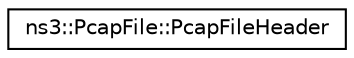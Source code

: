 digraph "Graphical Class Hierarchy"
{
 // LATEX_PDF_SIZE
  edge [fontname="Helvetica",fontsize="10",labelfontname="Helvetica",labelfontsize="10"];
  node [fontname="Helvetica",fontsize="10",shape=record];
  rankdir="LR";
  Node0 [label="ns3::PcapFile::PcapFileHeader",height=0.2,width=0.4,color="black", fillcolor="white", style="filled",URL="$structns3_1_1_pcap_file_1_1_pcap_file_header.html",tooltip="Pcap file header."];
}
